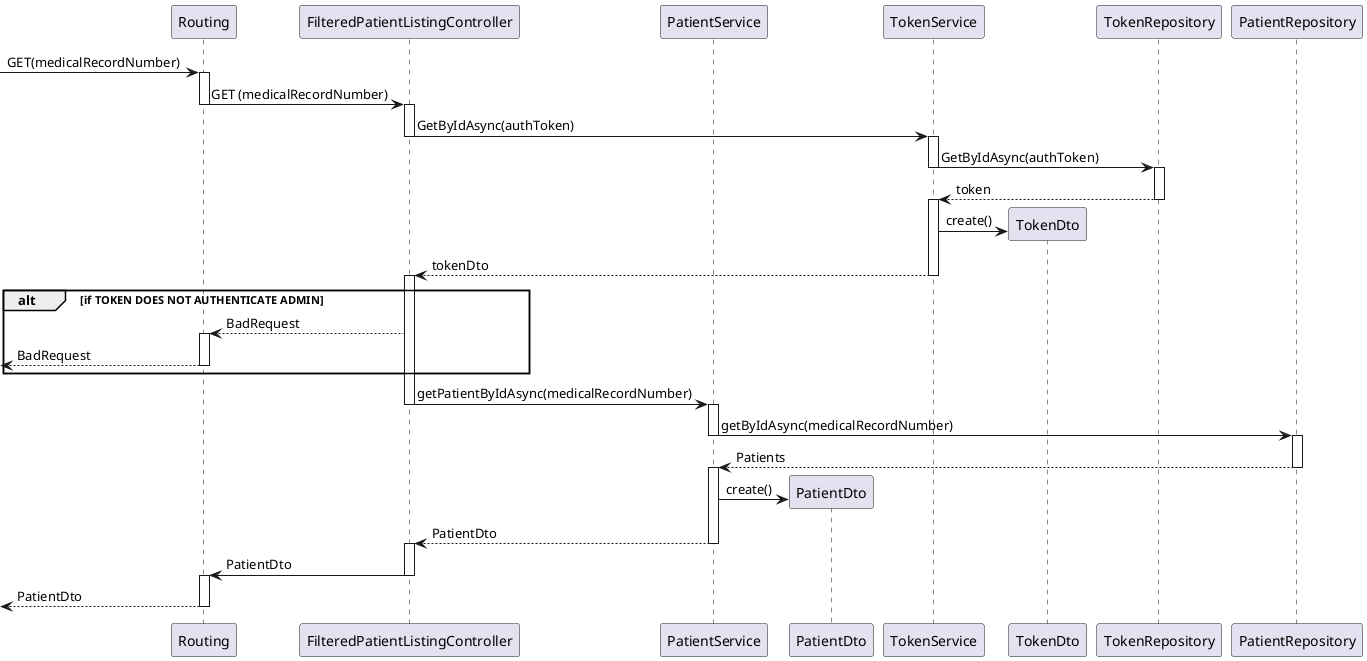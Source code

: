 @startuml

participant Routing as route
participant FilteredPatientListingController as ctrl
participant PatientService as usrSvc
participant PatientDto
participant TokenService
participant TokenDto as TokenDTO
participant TokenRepository as tokenRepo
participant PatientRepository as usrRepo


-> route : GET(medicalRecordNumber)

activate route

route -> ctrl : GET (medicalRecordNumber)

deactivate route
activate ctrl
ctrl -> TokenService : GetByIdAsync(authToken)
deactivate ctrl
activate TokenService

TokenService -> tokenRepo : GetByIdAsync(authToken)
deactivate TokenService
activate tokenRepo

tokenRepo --> TokenService : token
deactivate tokenRepo
activate TokenService

TokenService -> TokenDTO** : create()
TokenService --> ctrl : tokenDto
deactivate TokenService
activate ctrl

alt if TOKEN DOES NOT AUTHENTICATE ADMIN
ctrl --> route : BadRequest
activate route
<-- route : BadRequest
deactivate route
end






ctrl -> usrSvc : getPatientByIdAsync(medicalRecordNumber)

deactivate ctrl
activate usrSvc

usrSvc -> usrRepo : getByIdAsync(medicalRecordNumber)

deactivate usrSvc
activate usrRepo

usrRepo --> usrSvc : Patients

deactivate usrRepo
activate usrSvc


usrSvc -> PatientDto** : create()

usrSvc --> ctrl : PatientDto

deactivate usrSvc

activate ctrl

ctrl -> route : PatientDto

deactivate ctrl

activate route

<-- route : PatientDto

deactivate route

@enduml